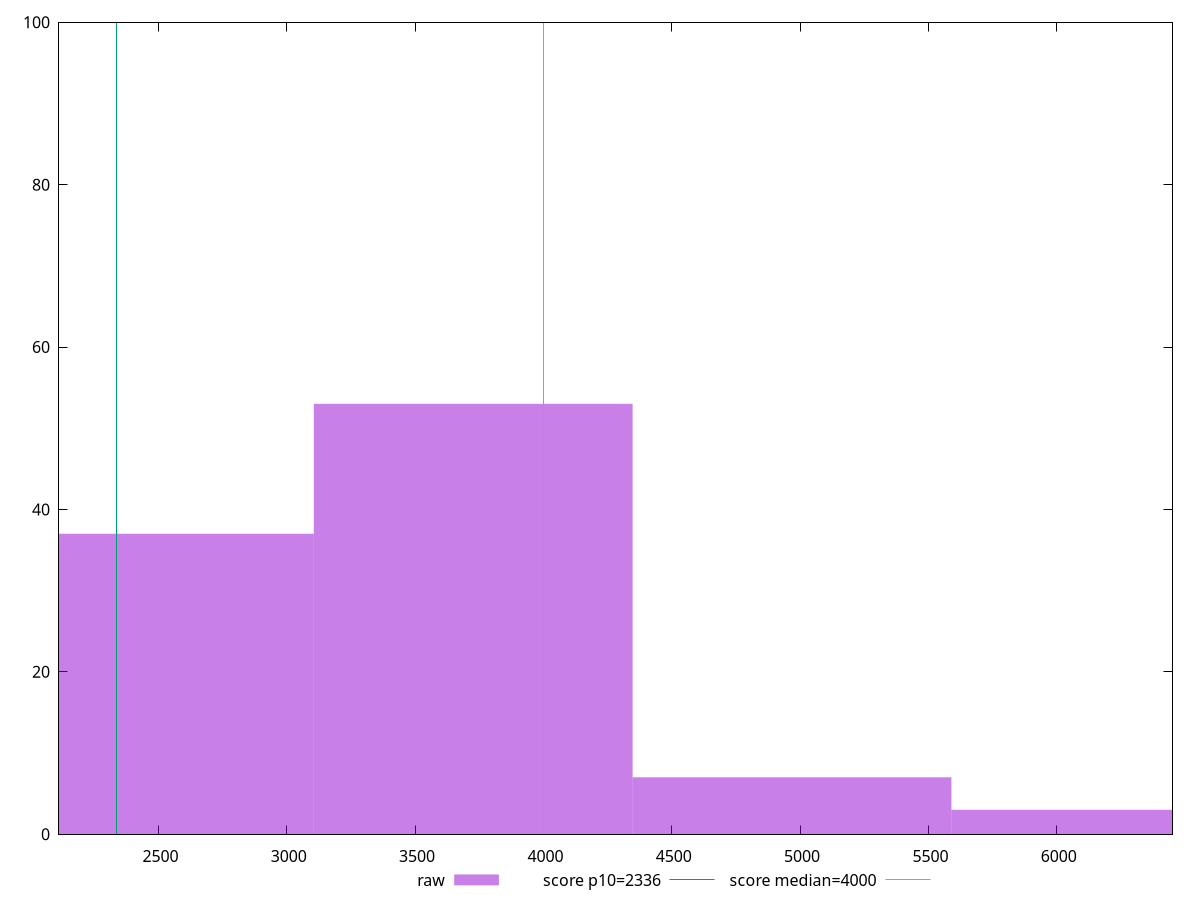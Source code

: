 reset

$raw <<EOF
3726.521021242098 53
2484.347347494732 37
6210.868368736829 3
4968.694694989464 7
EOF

set key outside below
set boxwidth 1242.173673747366
set xrange [2112.602:6451.137999999999]
set yrange [0:100]
set trange [0:100]
set style fill transparent solid 0.5 noborder

set parametric
set terminal svg size 640, 490 enhanced background rgb 'white'
set output "reprap/first-contentful-paint/samples/pages+cached/raw/histogram.svg"

plot $raw title "raw" with boxes, \
     2336,t title "score p10=2336", \
     4000,t title "score median=4000"

reset
